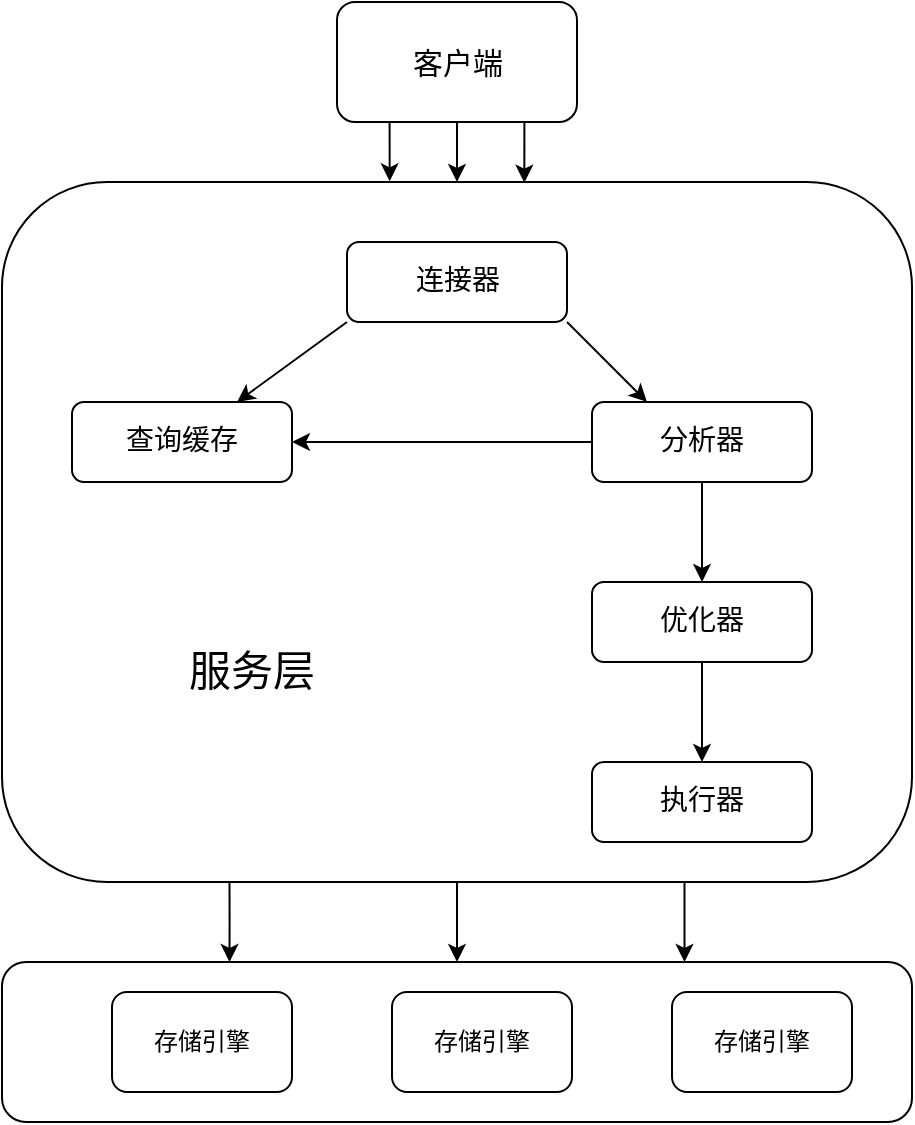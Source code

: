 <mxfile version="21.2.9" type="github">
  <diagram name="第 1 页" id="FB-VJ0X_YI4oi67NOfW7">
    <mxGraphModel dx="1002" dy="573" grid="1" gridSize="10" guides="1" tooltips="1" connect="1" arrows="1" fold="1" page="1" pageScale="1" pageWidth="827" pageHeight="1169" math="0" shadow="0">
      <root>
        <mxCell id="0" />
        <mxCell id="1" parent="0" />
        <mxCell id="UctJYWVTju1ZOWu62RVD-16" style="edgeStyle=orthogonalEdgeStyle;rounded=0;orthogonalLoop=1;jettySize=auto;html=1;exitX=0.25;exitY=1;exitDx=0;exitDy=0;entryX=0.426;entryY=-0.001;entryDx=0;entryDy=0;entryPerimeter=0;" edge="1" parent="1" source="UctJYWVTju1ZOWu62RVD-1" target="UctJYWVTju1ZOWu62RVD-2">
          <mxGeometry relative="1" as="geometry" />
        </mxCell>
        <mxCell id="UctJYWVTju1ZOWu62RVD-17" style="edgeStyle=orthogonalEdgeStyle;rounded=0;orthogonalLoop=1;jettySize=auto;html=1;exitX=0.5;exitY=1;exitDx=0;exitDy=0;entryX=0.5;entryY=0;entryDx=0;entryDy=0;" edge="1" parent="1" source="UctJYWVTju1ZOWu62RVD-1" target="UctJYWVTju1ZOWu62RVD-2">
          <mxGeometry relative="1" as="geometry" />
        </mxCell>
        <mxCell id="UctJYWVTju1ZOWu62RVD-18" style="edgeStyle=orthogonalEdgeStyle;rounded=0;orthogonalLoop=1;jettySize=auto;html=1;exitX=0.75;exitY=1;exitDx=0;exitDy=0;entryX=0.574;entryY=0.001;entryDx=0;entryDy=0;entryPerimeter=0;" edge="1" parent="1" source="UctJYWVTju1ZOWu62RVD-1" target="UctJYWVTju1ZOWu62RVD-2">
          <mxGeometry relative="1" as="geometry" />
        </mxCell>
        <mxCell id="UctJYWVTju1ZOWu62RVD-1" value="&lt;font style=&quot;font-size: 15px;&quot; face=&quot;宋体&quot;&gt;客户端&lt;/font&gt;" style="rounded=1;whiteSpace=wrap;html=1;shadow=0;glass=0;fillColor=none;strokeColor=#000000;" vertex="1" parent="1">
          <mxGeometry x="312.5" y="30" width="120" height="60" as="geometry" />
        </mxCell>
        <mxCell id="UctJYWVTju1ZOWu62RVD-24" style="edgeStyle=orthogonalEdgeStyle;rounded=0;orthogonalLoop=1;jettySize=auto;html=1;exitX=0.25;exitY=1;exitDx=0;exitDy=0;entryX=0.25;entryY=0;entryDx=0;entryDy=0;" edge="1" parent="1" source="UctJYWVTju1ZOWu62RVD-2" target="UctJYWVTju1ZOWu62RVD-11">
          <mxGeometry relative="1" as="geometry" />
        </mxCell>
        <mxCell id="UctJYWVTju1ZOWu62RVD-25" style="edgeStyle=orthogonalEdgeStyle;rounded=0;orthogonalLoop=1;jettySize=auto;html=1;exitX=0.5;exitY=1;exitDx=0;exitDy=0;entryX=0.5;entryY=0;entryDx=0;entryDy=0;" edge="1" parent="1" source="UctJYWVTju1ZOWu62RVD-2" target="UctJYWVTju1ZOWu62RVD-11">
          <mxGeometry relative="1" as="geometry" />
        </mxCell>
        <mxCell id="UctJYWVTju1ZOWu62RVD-27" style="edgeStyle=orthogonalEdgeStyle;rounded=0;orthogonalLoop=1;jettySize=auto;html=1;exitX=0.75;exitY=1;exitDx=0;exitDy=0;entryX=0.75;entryY=0;entryDx=0;entryDy=0;" edge="1" parent="1" source="UctJYWVTju1ZOWu62RVD-2" target="UctJYWVTju1ZOWu62RVD-11">
          <mxGeometry relative="1" as="geometry" />
        </mxCell>
        <mxCell id="UctJYWVTju1ZOWu62RVD-2" value="" style="rounded=1;whiteSpace=wrap;html=1;fillColor=none;" vertex="1" parent="1">
          <mxGeometry x="145" y="120" width="455" height="350" as="geometry" />
        </mxCell>
        <mxCell id="UctJYWVTju1ZOWu62RVD-3" value="&lt;font style=&quot;font-size: 21px;&quot; face=&quot;宋体&quot;&gt;服务层&lt;/font&gt;" style="rounded=1;whiteSpace=wrap;html=1;fillColor=none;strokeColor=none;" vertex="1" parent="1">
          <mxGeometry x="170" y="320" width="200" height="90" as="geometry" />
        </mxCell>
        <mxCell id="UctJYWVTju1ZOWu62RVD-19" style="rounded=0;orthogonalLoop=1;jettySize=auto;html=1;exitX=0;exitY=1;exitDx=0;exitDy=0;entryX=0.75;entryY=0;entryDx=0;entryDy=0;" edge="1" parent="1" source="UctJYWVTju1ZOWu62RVD-4" target="UctJYWVTju1ZOWu62RVD-6">
          <mxGeometry relative="1" as="geometry" />
        </mxCell>
        <mxCell id="UctJYWVTju1ZOWu62RVD-20" style="rounded=0;orthogonalLoop=1;jettySize=auto;html=1;exitX=1;exitY=1;exitDx=0;exitDy=0;entryX=0.25;entryY=0;entryDx=0;entryDy=0;" edge="1" parent="1" source="UctJYWVTju1ZOWu62RVD-4" target="UctJYWVTju1ZOWu62RVD-8">
          <mxGeometry relative="1" as="geometry" />
        </mxCell>
        <mxCell id="UctJYWVTju1ZOWu62RVD-4" value="&lt;font style=&quot;font-size: 14px;&quot; face=&quot;宋体&quot;&gt;连接器&lt;/font&gt;" style="rounded=1;whiteSpace=wrap;html=1;fillColor=none;" vertex="1" parent="1">
          <mxGeometry x="317.5" y="150" width="110" height="40" as="geometry" />
        </mxCell>
        <mxCell id="UctJYWVTju1ZOWu62RVD-6" value="&lt;font style=&quot;font-size: 14px;&quot; face=&quot;宋体&quot;&gt;查询缓存&lt;/font&gt;" style="rounded=1;whiteSpace=wrap;html=1;fillColor=none;" vertex="1" parent="1">
          <mxGeometry x="180" y="230" width="110" height="40" as="geometry" />
        </mxCell>
        <mxCell id="UctJYWVTju1ZOWu62RVD-21" style="edgeStyle=orthogonalEdgeStyle;rounded=0;orthogonalLoop=1;jettySize=auto;html=1;exitX=0;exitY=0.5;exitDx=0;exitDy=0;entryX=1;entryY=0.5;entryDx=0;entryDy=0;" edge="1" parent="1" source="UctJYWVTju1ZOWu62RVD-8" target="UctJYWVTju1ZOWu62RVD-6">
          <mxGeometry relative="1" as="geometry" />
        </mxCell>
        <mxCell id="UctJYWVTju1ZOWu62RVD-22" style="edgeStyle=orthogonalEdgeStyle;rounded=0;orthogonalLoop=1;jettySize=auto;html=1;exitX=0.5;exitY=1;exitDx=0;exitDy=0;" edge="1" parent="1" source="UctJYWVTju1ZOWu62RVD-8" target="UctJYWVTju1ZOWu62RVD-9">
          <mxGeometry relative="1" as="geometry" />
        </mxCell>
        <mxCell id="UctJYWVTju1ZOWu62RVD-8" value="&lt;font style=&quot;font-size: 14px;&quot; face=&quot;宋体&quot;&gt;分析器&lt;/font&gt;" style="rounded=1;whiteSpace=wrap;html=1;fillColor=none;" vertex="1" parent="1">
          <mxGeometry x="440" y="230" width="110" height="40" as="geometry" />
        </mxCell>
        <mxCell id="UctJYWVTju1ZOWu62RVD-23" style="edgeStyle=orthogonalEdgeStyle;rounded=0;orthogonalLoop=1;jettySize=auto;html=1;exitX=0.5;exitY=1;exitDx=0;exitDy=0;entryX=0.5;entryY=0;entryDx=0;entryDy=0;" edge="1" parent="1" source="UctJYWVTju1ZOWu62RVD-9" target="UctJYWVTju1ZOWu62RVD-10">
          <mxGeometry relative="1" as="geometry" />
        </mxCell>
        <mxCell id="UctJYWVTju1ZOWu62RVD-9" value="&lt;font style=&quot;font-size: 14px;&quot; face=&quot;宋体&quot;&gt;优化器&lt;/font&gt;" style="rounded=1;whiteSpace=wrap;html=1;fillColor=none;" vertex="1" parent="1">
          <mxGeometry x="440" y="320" width="110" height="40" as="geometry" />
        </mxCell>
        <mxCell id="UctJYWVTju1ZOWu62RVD-10" value="&lt;font style=&quot;font-size: 14px;&quot; face=&quot;宋体&quot;&gt;执行器&lt;/font&gt;" style="rounded=1;whiteSpace=wrap;html=1;fillColor=none;" vertex="1" parent="1">
          <mxGeometry x="440" y="410" width="110" height="40" as="geometry" />
        </mxCell>
        <mxCell id="UctJYWVTju1ZOWu62RVD-11" value="" style="rounded=1;whiteSpace=wrap;html=1;shadow=0;glass=0;fillColor=none;strokeColor=#000000;" vertex="1" parent="1">
          <mxGeometry x="145" y="510" width="455" height="80" as="geometry" />
        </mxCell>
        <mxCell id="UctJYWVTju1ZOWu62RVD-13" value="存储引擎" style="rounded=1;whiteSpace=wrap;html=1;fillColor=none;" vertex="1" parent="1">
          <mxGeometry x="200" y="525" width="90" height="50" as="geometry" />
        </mxCell>
        <mxCell id="UctJYWVTju1ZOWu62RVD-14" value="存储引擎" style="rounded=1;whiteSpace=wrap;html=1;fillColor=none;" vertex="1" parent="1">
          <mxGeometry x="340" y="525" width="90" height="50" as="geometry" />
        </mxCell>
        <mxCell id="UctJYWVTju1ZOWu62RVD-15" value="存储引擎" style="rounded=1;whiteSpace=wrap;html=1;fillColor=none;" vertex="1" parent="1">
          <mxGeometry x="480" y="525" width="90" height="50" as="geometry" />
        </mxCell>
      </root>
    </mxGraphModel>
  </diagram>
</mxfile>
